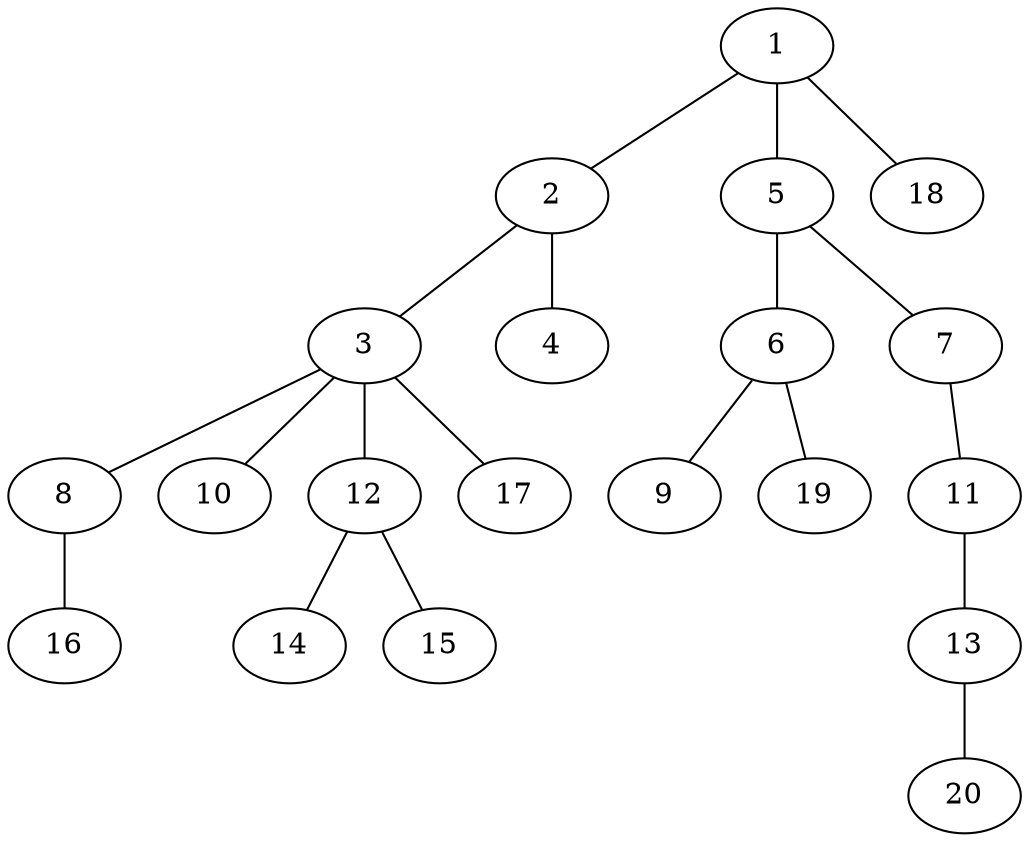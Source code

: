 graph graphname {1--2
1--5
1--18
2--3
2--4
3--8
3--10
3--12
3--17
5--6
5--7
6--9
6--19
7--11
8--16
11--13
12--14
12--15
13--20
}